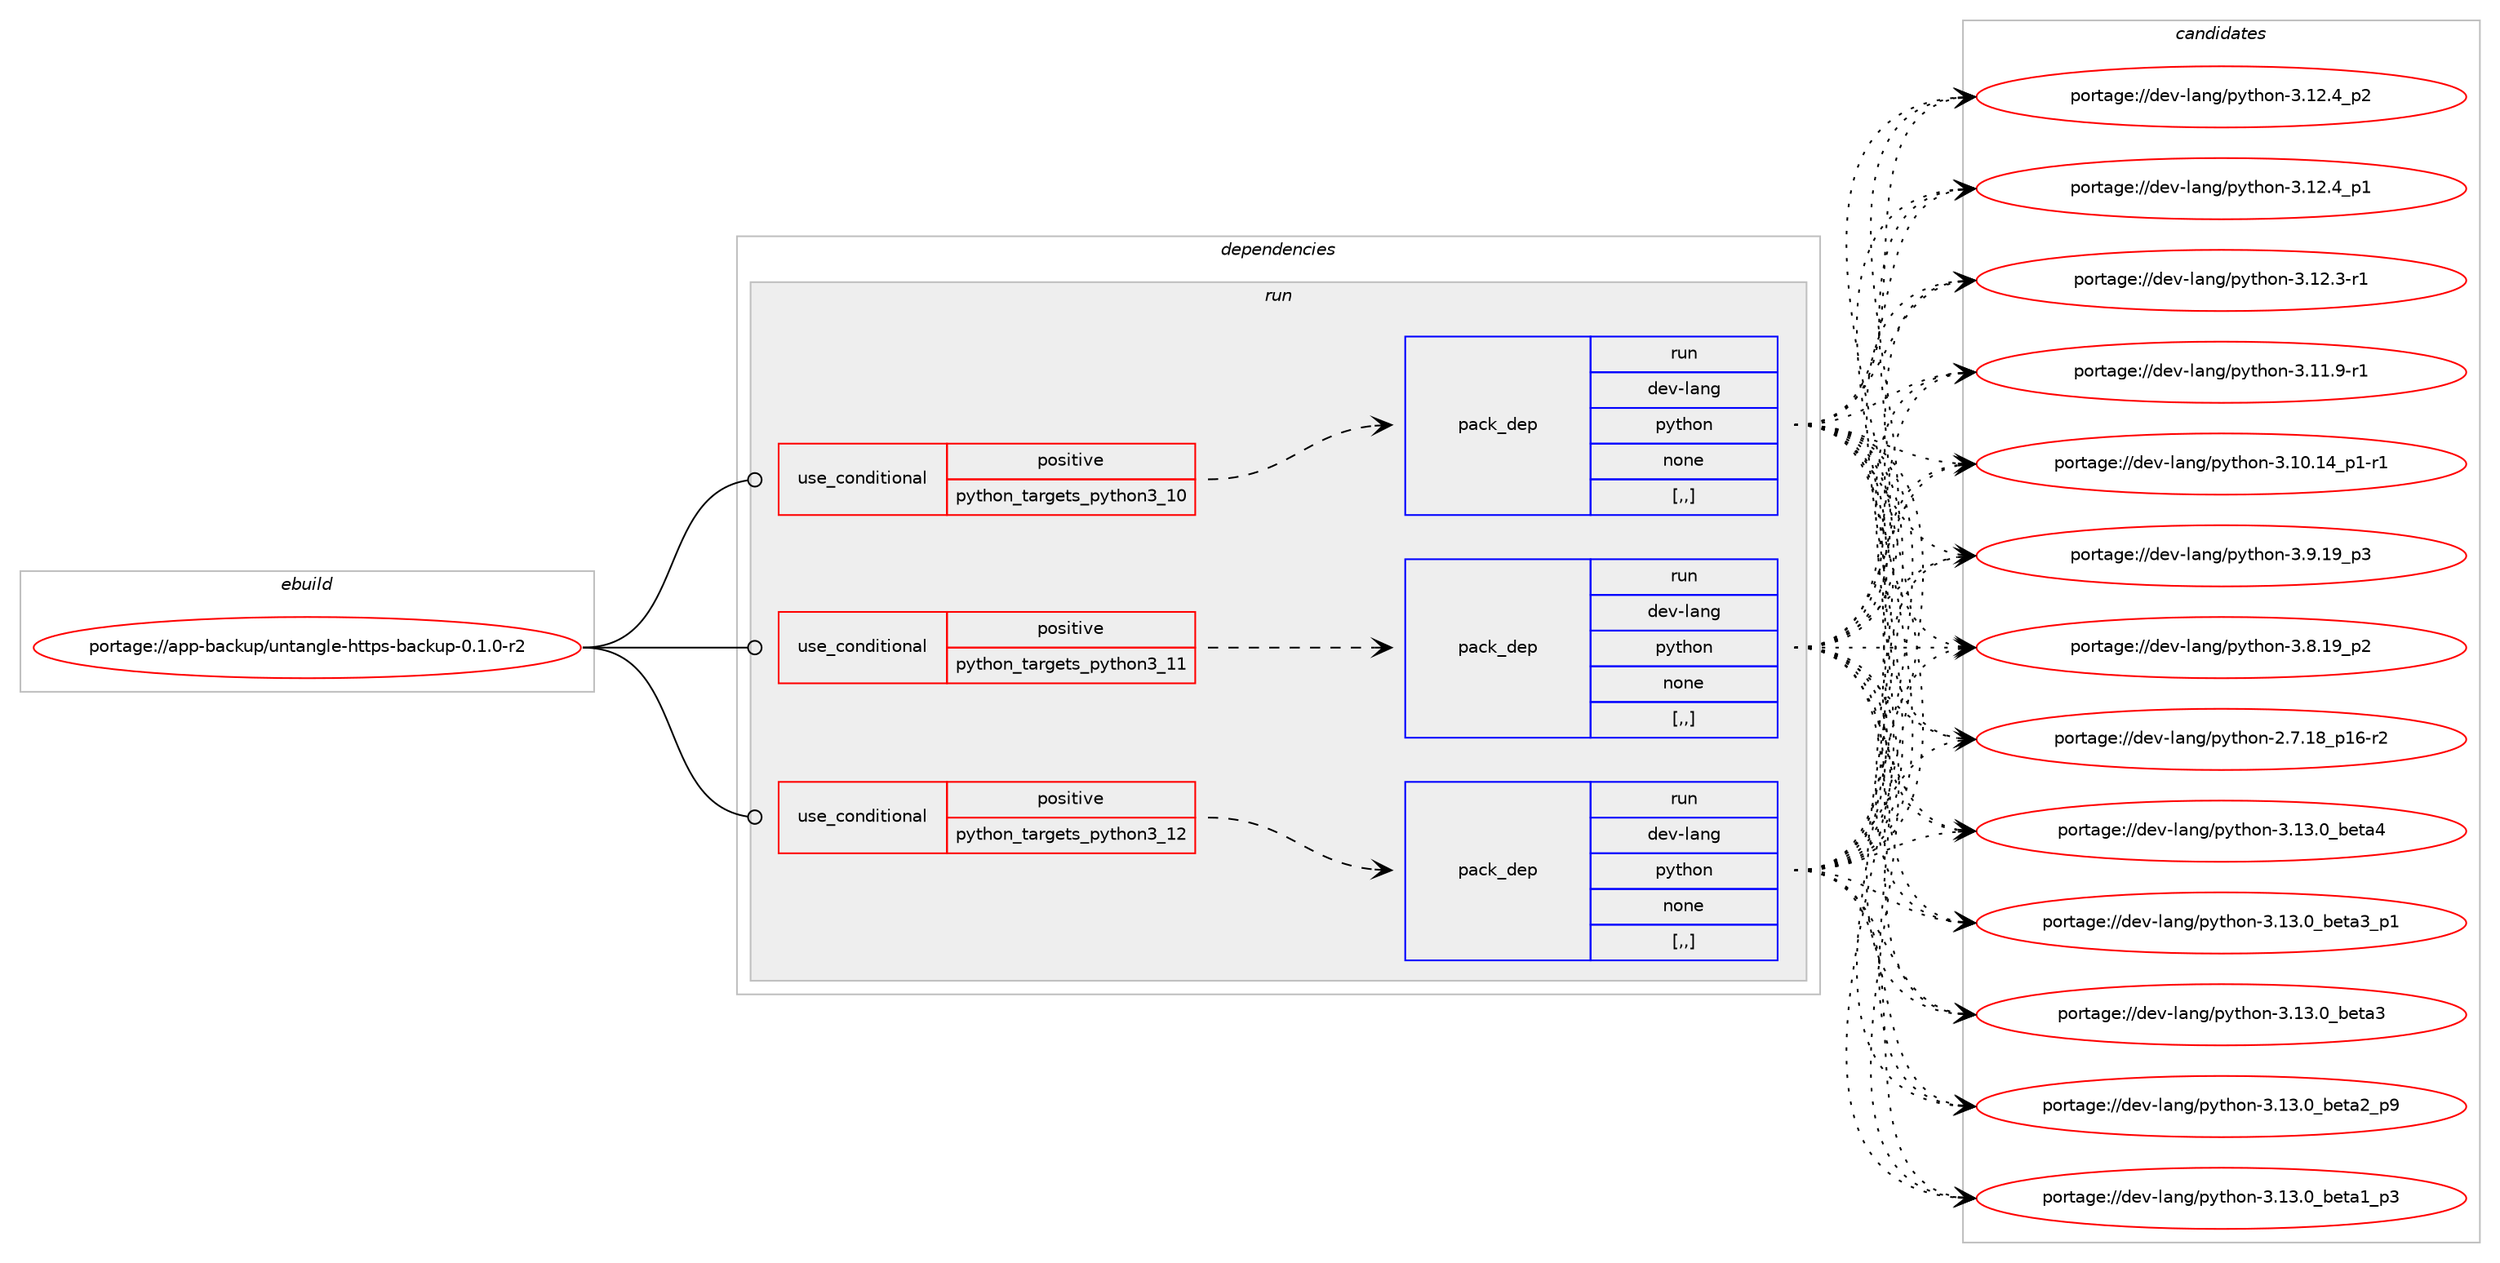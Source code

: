 digraph prolog {

# *************
# Graph options
# *************

newrank=true;
concentrate=true;
compound=true;
graph [rankdir=LR,fontname=Helvetica,fontsize=10,ranksep=1.5];#, ranksep=2.5, nodesep=0.2];
edge  [arrowhead=vee];
node  [fontname=Helvetica,fontsize=10];

# **********
# The ebuild
# **********

subgraph cluster_leftcol {
color=gray;
label=<<i>ebuild</i>>;
id [label="portage://app-backup/untangle-https-backup-0.1.0-r2", color=red, width=4, href="../app-backup/untangle-https-backup-0.1.0-r2.svg"];
}

# ****************
# The dependencies
# ****************

subgraph cluster_midcol {
color=gray;
label=<<i>dependencies</i>>;
subgraph cluster_compile {
fillcolor="#eeeeee";
style=filled;
label=<<i>compile</i>>;
}
subgraph cluster_compileandrun {
fillcolor="#eeeeee";
style=filled;
label=<<i>compile and run</i>>;
}
subgraph cluster_run {
fillcolor="#eeeeee";
style=filled;
label=<<i>run</i>>;
subgraph cond2761 {
dependency10022 [label=<<TABLE BORDER="0" CELLBORDER="1" CELLSPACING="0" CELLPADDING="4"><TR><TD ROWSPAN="3" CELLPADDING="10">use_conditional</TD></TR><TR><TD>positive</TD></TR><TR><TD>python_targets_python3_10</TD></TR></TABLE>>, shape=none, color=red];
subgraph pack7214 {
dependency10023 [label=<<TABLE BORDER="0" CELLBORDER="1" CELLSPACING="0" CELLPADDING="4" WIDTH="220"><TR><TD ROWSPAN="6" CELLPADDING="30">pack_dep</TD></TR><TR><TD WIDTH="110">run</TD></TR><TR><TD>dev-lang</TD></TR><TR><TD>python</TD></TR><TR><TD>none</TD></TR><TR><TD>[,,]</TD></TR></TABLE>>, shape=none, color=blue];
}
dependency10022:e -> dependency10023:w [weight=20,style="dashed",arrowhead="vee"];
}
id:e -> dependency10022:w [weight=20,style="solid",arrowhead="odot"];
subgraph cond2762 {
dependency10024 [label=<<TABLE BORDER="0" CELLBORDER="1" CELLSPACING="0" CELLPADDING="4"><TR><TD ROWSPAN="3" CELLPADDING="10">use_conditional</TD></TR><TR><TD>positive</TD></TR><TR><TD>python_targets_python3_11</TD></TR></TABLE>>, shape=none, color=red];
subgraph pack7215 {
dependency10025 [label=<<TABLE BORDER="0" CELLBORDER="1" CELLSPACING="0" CELLPADDING="4" WIDTH="220"><TR><TD ROWSPAN="6" CELLPADDING="30">pack_dep</TD></TR><TR><TD WIDTH="110">run</TD></TR><TR><TD>dev-lang</TD></TR><TR><TD>python</TD></TR><TR><TD>none</TD></TR><TR><TD>[,,]</TD></TR></TABLE>>, shape=none, color=blue];
}
dependency10024:e -> dependency10025:w [weight=20,style="dashed",arrowhead="vee"];
}
id:e -> dependency10024:w [weight=20,style="solid",arrowhead="odot"];
subgraph cond2763 {
dependency10026 [label=<<TABLE BORDER="0" CELLBORDER="1" CELLSPACING="0" CELLPADDING="4"><TR><TD ROWSPAN="3" CELLPADDING="10">use_conditional</TD></TR><TR><TD>positive</TD></TR><TR><TD>python_targets_python3_12</TD></TR></TABLE>>, shape=none, color=red];
subgraph pack7216 {
dependency10027 [label=<<TABLE BORDER="0" CELLBORDER="1" CELLSPACING="0" CELLPADDING="4" WIDTH="220"><TR><TD ROWSPAN="6" CELLPADDING="30">pack_dep</TD></TR><TR><TD WIDTH="110">run</TD></TR><TR><TD>dev-lang</TD></TR><TR><TD>python</TD></TR><TR><TD>none</TD></TR><TR><TD>[,,]</TD></TR></TABLE>>, shape=none, color=blue];
}
dependency10026:e -> dependency10027:w [weight=20,style="dashed",arrowhead="vee"];
}
id:e -> dependency10026:w [weight=20,style="solid",arrowhead="odot"];
}
}

# **************
# The candidates
# **************

subgraph cluster_choices {
rank=same;
color=gray;
label=<<i>candidates</i>>;

subgraph choice7214 {
color=black;
nodesep=1;
choice1001011184510897110103471121211161041111104551464951464895981011169752 [label="portage://dev-lang/python-3.13.0_beta4", color=red, width=4,href="../dev-lang/python-3.13.0_beta4.svg"];
choice10010111845108971101034711212111610411111045514649514648959810111697519511249 [label="portage://dev-lang/python-3.13.0_beta3_p1", color=red, width=4,href="../dev-lang/python-3.13.0_beta3_p1.svg"];
choice1001011184510897110103471121211161041111104551464951464895981011169751 [label="portage://dev-lang/python-3.13.0_beta3", color=red, width=4,href="../dev-lang/python-3.13.0_beta3.svg"];
choice10010111845108971101034711212111610411111045514649514648959810111697509511257 [label="portage://dev-lang/python-3.13.0_beta2_p9", color=red, width=4,href="../dev-lang/python-3.13.0_beta2_p9.svg"];
choice10010111845108971101034711212111610411111045514649514648959810111697499511251 [label="portage://dev-lang/python-3.13.0_beta1_p3", color=red, width=4,href="../dev-lang/python-3.13.0_beta1_p3.svg"];
choice100101118451089711010347112121116104111110455146495046529511250 [label="portage://dev-lang/python-3.12.4_p2", color=red, width=4,href="../dev-lang/python-3.12.4_p2.svg"];
choice100101118451089711010347112121116104111110455146495046529511249 [label="portage://dev-lang/python-3.12.4_p1", color=red, width=4,href="../dev-lang/python-3.12.4_p1.svg"];
choice100101118451089711010347112121116104111110455146495046514511449 [label="portage://dev-lang/python-3.12.3-r1", color=red, width=4,href="../dev-lang/python-3.12.3-r1.svg"];
choice100101118451089711010347112121116104111110455146494946574511449 [label="portage://dev-lang/python-3.11.9-r1", color=red, width=4,href="../dev-lang/python-3.11.9-r1.svg"];
choice100101118451089711010347112121116104111110455146494846495295112494511449 [label="portage://dev-lang/python-3.10.14_p1-r1", color=red, width=4,href="../dev-lang/python-3.10.14_p1-r1.svg"];
choice100101118451089711010347112121116104111110455146574649579511251 [label="portage://dev-lang/python-3.9.19_p3", color=red, width=4,href="../dev-lang/python-3.9.19_p3.svg"];
choice100101118451089711010347112121116104111110455146564649579511250 [label="portage://dev-lang/python-3.8.19_p2", color=red, width=4,href="../dev-lang/python-3.8.19_p2.svg"];
choice100101118451089711010347112121116104111110455046554649569511249544511450 [label="portage://dev-lang/python-2.7.18_p16-r2", color=red, width=4,href="../dev-lang/python-2.7.18_p16-r2.svg"];
dependency10023:e -> choice1001011184510897110103471121211161041111104551464951464895981011169752:w [style=dotted,weight="100"];
dependency10023:e -> choice10010111845108971101034711212111610411111045514649514648959810111697519511249:w [style=dotted,weight="100"];
dependency10023:e -> choice1001011184510897110103471121211161041111104551464951464895981011169751:w [style=dotted,weight="100"];
dependency10023:e -> choice10010111845108971101034711212111610411111045514649514648959810111697509511257:w [style=dotted,weight="100"];
dependency10023:e -> choice10010111845108971101034711212111610411111045514649514648959810111697499511251:w [style=dotted,weight="100"];
dependency10023:e -> choice100101118451089711010347112121116104111110455146495046529511250:w [style=dotted,weight="100"];
dependency10023:e -> choice100101118451089711010347112121116104111110455146495046529511249:w [style=dotted,weight="100"];
dependency10023:e -> choice100101118451089711010347112121116104111110455146495046514511449:w [style=dotted,weight="100"];
dependency10023:e -> choice100101118451089711010347112121116104111110455146494946574511449:w [style=dotted,weight="100"];
dependency10023:e -> choice100101118451089711010347112121116104111110455146494846495295112494511449:w [style=dotted,weight="100"];
dependency10023:e -> choice100101118451089711010347112121116104111110455146574649579511251:w [style=dotted,weight="100"];
dependency10023:e -> choice100101118451089711010347112121116104111110455146564649579511250:w [style=dotted,weight="100"];
dependency10023:e -> choice100101118451089711010347112121116104111110455046554649569511249544511450:w [style=dotted,weight="100"];
}
subgraph choice7215 {
color=black;
nodesep=1;
choice1001011184510897110103471121211161041111104551464951464895981011169752 [label="portage://dev-lang/python-3.13.0_beta4", color=red, width=4,href="../dev-lang/python-3.13.0_beta4.svg"];
choice10010111845108971101034711212111610411111045514649514648959810111697519511249 [label="portage://dev-lang/python-3.13.0_beta3_p1", color=red, width=4,href="../dev-lang/python-3.13.0_beta3_p1.svg"];
choice1001011184510897110103471121211161041111104551464951464895981011169751 [label="portage://dev-lang/python-3.13.0_beta3", color=red, width=4,href="../dev-lang/python-3.13.0_beta3.svg"];
choice10010111845108971101034711212111610411111045514649514648959810111697509511257 [label="portage://dev-lang/python-3.13.0_beta2_p9", color=red, width=4,href="../dev-lang/python-3.13.0_beta2_p9.svg"];
choice10010111845108971101034711212111610411111045514649514648959810111697499511251 [label="portage://dev-lang/python-3.13.0_beta1_p3", color=red, width=4,href="../dev-lang/python-3.13.0_beta1_p3.svg"];
choice100101118451089711010347112121116104111110455146495046529511250 [label="portage://dev-lang/python-3.12.4_p2", color=red, width=4,href="../dev-lang/python-3.12.4_p2.svg"];
choice100101118451089711010347112121116104111110455146495046529511249 [label="portage://dev-lang/python-3.12.4_p1", color=red, width=4,href="../dev-lang/python-3.12.4_p1.svg"];
choice100101118451089711010347112121116104111110455146495046514511449 [label="portage://dev-lang/python-3.12.3-r1", color=red, width=4,href="../dev-lang/python-3.12.3-r1.svg"];
choice100101118451089711010347112121116104111110455146494946574511449 [label="portage://dev-lang/python-3.11.9-r1", color=red, width=4,href="../dev-lang/python-3.11.9-r1.svg"];
choice100101118451089711010347112121116104111110455146494846495295112494511449 [label="portage://dev-lang/python-3.10.14_p1-r1", color=red, width=4,href="../dev-lang/python-3.10.14_p1-r1.svg"];
choice100101118451089711010347112121116104111110455146574649579511251 [label="portage://dev-lang/python-3.9.19_p3", color=red, width=4,href="../dev-lang/python-3.9.19_p3.svg"];
choice100101118451089711010347112121116104111110455146564649579511250 [label="portage://dev-lang/python-3.8.19_p2", color=red, width=4,href="../dev-lang/python-3.8.19_p2.svg"];
choice100101118451089711010347112121116104111110455046554649569511249544511450 [label="portage://dev-lang/python-2.7.18_p16-r2", color=red, width=4,href="../dev-lang/python-2.7.18_p16-r2.svg"];
dependency10025:e -> choice1001011184510897110103471121211161041111104551464951464895981011169752:w [style=dotted,weight="100"];
dependency10025:e -> choice10010111845108971101034711212111610411111045514649514648959810111697519511249:w [style=dotted,weight="100"];
dependency10025:e -> choice1001011184510897110103471121211161041111104551464951464895981011169751:w [style=dotted,weight="100"];
dependency10025:e -> choice10010111845108971101034711212111610411111045514649514648959810111697509511257:w [style=dotted,weight="100"];
dependency10025:e -> choice10010111845108971101034711212111610411111045514649514648959810111697499511251:w [style=dotted,weight="100"];
dependency10025:e -> choice100101118451089711010347112121116104111110455146495046529511250:w [style=dotted,weight="100"];
dependency10025:e -> choice100101118451089711010347112121116104111110455146495046529511249:w [style=dotted,weight="100"];
dependency10025:e -> choice100101118451089711010347112121116104111110455146495046514511449:w [style=dotted,weight="100"];
dependency10025:e -> choice100101118451089711010347112121116104111110455146494946574511449:w [style=dotted,weight="100"];
dependency10025:e -> choice100101118451089711010347112121116104111110455146494846495295112494511449:w [style=dotted,weight="100"];
dependency10025:e -> choice100101118451089711010347112121116104111110455146574649579511251:w [style=dotted,weight="100"];
dependency10025:e -> choice100101118451089711010347112121116104111110455146564649579511250:w [style=dotted,weight="100"];
dependency10025:e -> choice100101118451089711010347112121116104111110455046554649569511249544511450:w [style=dotted,weight="100"];
}
subgraph choice7216 {
color=black;
nodesep=1;
choice1001011184510897110103471121211161041111104551464951464895981011169752 [label="portage://dev-lang/python-3.13.0_beta4", color=red, width=4,href="../dev-lang/python-3.13.0_beta4.svg"];
choice10010111845108971101034711212111610411111045514649514648959810111697519511249 [label="portage://dev-lang/python-3.13.0_beta3_p1", color=red, width=4,href="../dev-lang/python-3.13.0_beta3_p1.svg"];
choice1001011184510897110103471121211161041111104551464951464895981011169751 [label="portage://dev-lang/python-3.13.0_beta3", color=red, width=4,href="../dev-lang/python-3.13.0_beta3.svg"];
choice10010111845108971101034711212111610411111045514649514648959810111697509511257 [label="portage://dev-lang/python-3.13.0_beta2_p9", color=red, width=4,href="../dev-lang/python-3.13.0_beta2_p9.svg"];
choice10010111845108971101034711212111610411111045514649514648959810111697499511251 [label="portage://dev-lang/python-3.13.0_beta1_p3", color=red, width=4,href="../dev-lang/python-3.13.0_beta1_p3.svg"];
choice100101118451089711010347112121116104111110455146495046529511250 [label="portage://dev-lang/python-3.12.4_p2", color=red, width=4,href="../dev-lang/python-3.12.4_p2.svg"];
choice100101118451089711010347112121116104111110455146495046529511249 [label="portage://dev-lang/python-3.12.4_p1", color=red, width=4,href="../dev-lang/python-3.12.4_p1.svg"];
choice100101118451089711010347112121116104111110455146495046514511449 [label="portage://dev-lang/python-3.12.3-r1", color=red, width=4,href="../dev-lang/python-3.12.3-r1.svg"];
choice100101118451089711010347112121116104111110455146494946574511449 [label="portage://dev-lang/python-3.11.9-r1", color=red, width=4,href="../dev-lang/python-3.11.9-r1.svg"];
choice100101118451089711010347112121116104111110455146494846495295112494511449 [label="portage://dev-lang/python-3.10.14_p1-r1", color=red, width=4,href="../dev-lang/python-3.10.14_p1-r1.svg"];
choice100101118451089711010347112121116104111110455146574649579511251 [label="portage://dev-lang/python-3.9.19_p3", color=red, width=4,href="../dev-lang/python-3.9.19_p3.svg"];
choice100101118451089711010347112121116104111110455146564649579511250 [label="portage://dev-lang/python-3.8.19_p2", color=red, width=4,href="../dev-lang/python-3.8.19_p2.svg"];
choice100101118451089711010347112121116104111110455046554649569511249544511450 [label="portage://dev-lang/python-2.7.18_p16-r2", color=red, width=4,href="../dev-lang/python-2.7.18_p16-r2.svg"];
dependency10027:e -> choice1001011184510897110103471121211161041111104551464951464895981011169752:w [style=dotted,weight="100"];
dependency10027:e -> choice10010111845108971101034711212111610411111045514649514648959810111697519511249:w [style=dotted,weight="100"];
dependency10027:e -> choice1001011184510897110103471121211161041111104551464951464895981011169751:w [style=dotted,weight="100"];
dependency10027:e -> choice10010111845108971101034711212111610411111045514649514648959810111697509511257:w [style=dotted,weight="100"];
dependency10027:e -> choice10010111845108971101034711212111610411111045514649514648959810111697499511251:w [style=dotted,weight="100"];
dependency10027:e -> choice100101118451089711010347112121116104111110455146495046529511250:w [style=dotted,weight="100"];
dependency10027:e -> choice100101118451089711010347112121116104111110455146495046529511249:w [style=dotted,weight="100"];
dependency10027:e -> choice100101118451089711010347112121116104111110455146495046514511449:w [style=dotted,weight="100"];
dependency10027:e -> choice100101118451089711010347112121116104111110455146494946574511449:w [style=dotted,weight="100"];
dependency10027:e -> choice100101118451089711010347112121116104111110455146494846495295112494511449:w [style=dotted,weight="100"];
dependency10027:e -> choice100101118451089711010347112121116104111110455146574649579511251:w [style=dotted,weight="100"];
dependency10027:e -> choice100101118451089711010347112121116104111110455146564649579511250:w [style=dotted,weight="100"];
dependency10027:e -> choice100101118451089711010347112121116104111110455046554649569511249544511450:w [style=dotted,weight="100"];
}
}

}

